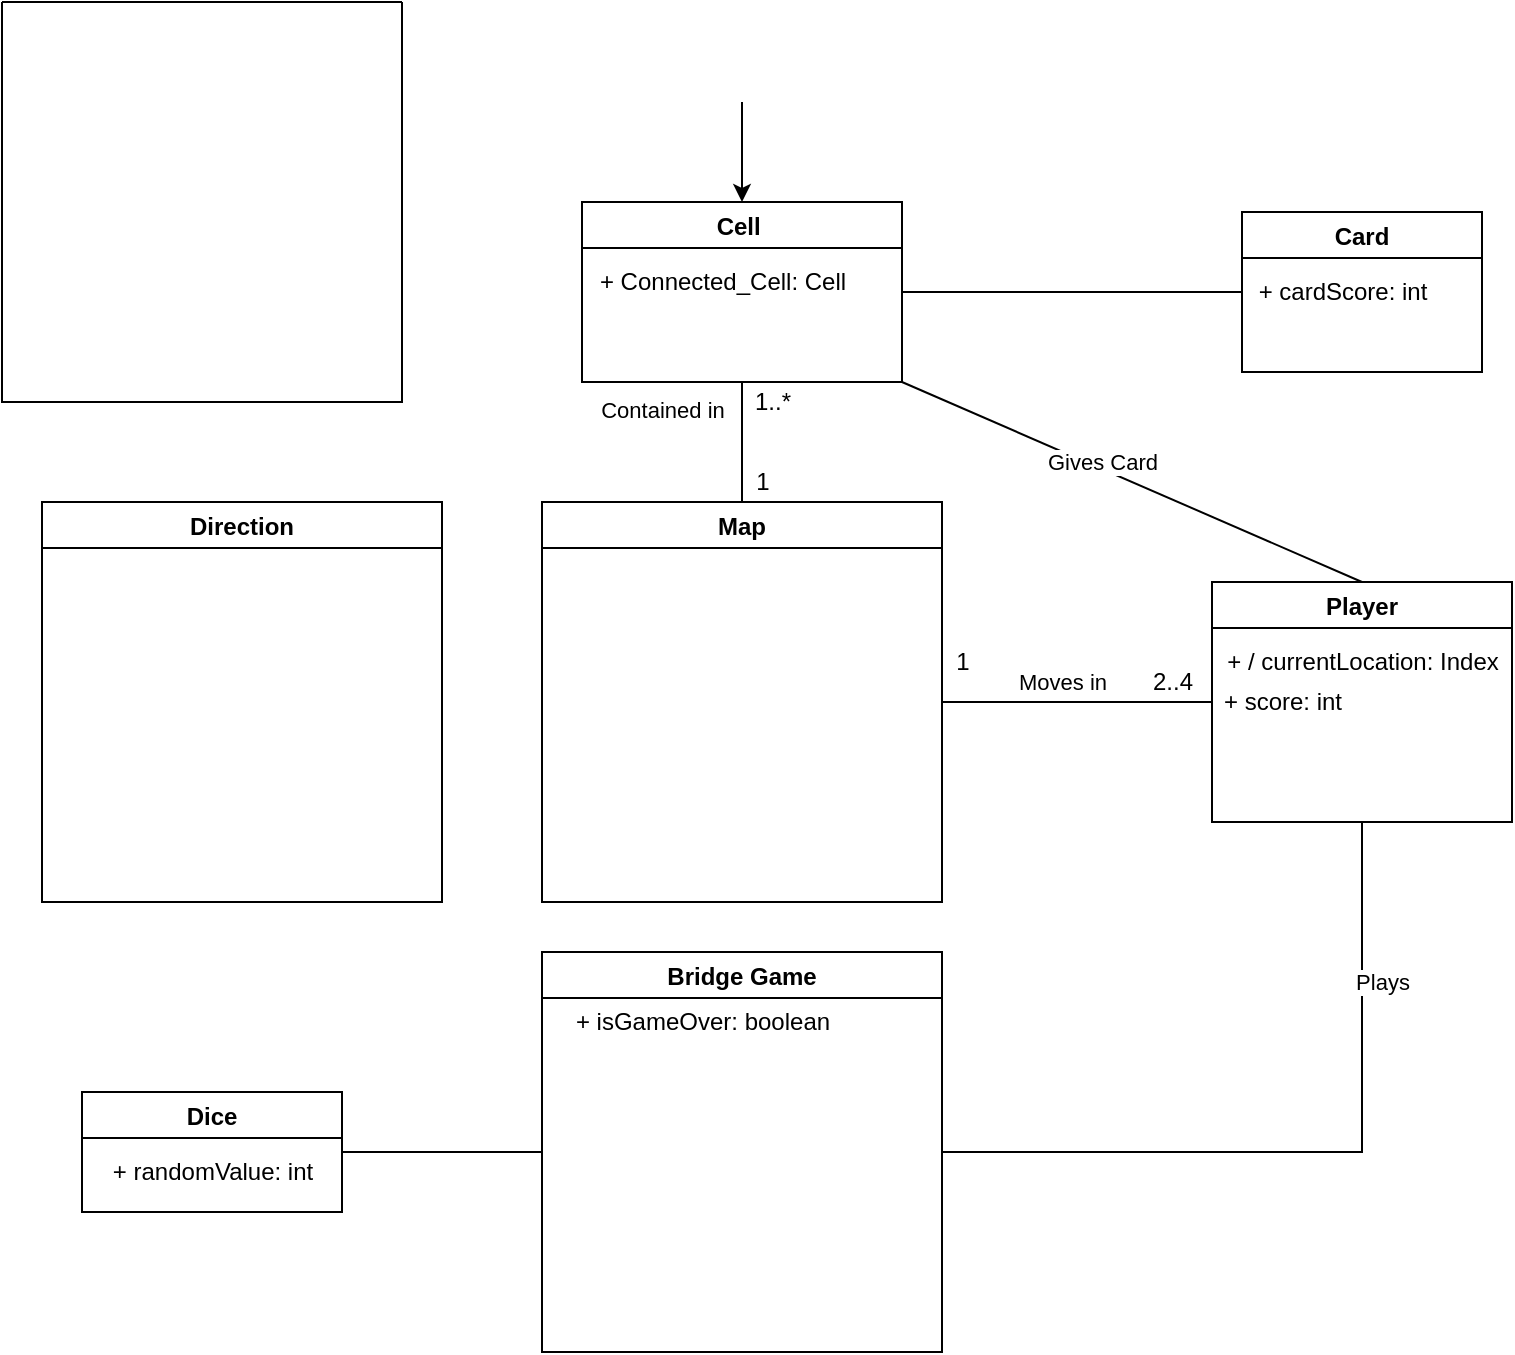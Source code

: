 <mxfile version="19.0.3" type="device"><diagram id="rBLcK08RvgWb6OwdEZl7" name="Page-1"><mxGraphModel dx="1350" dy="712" grid="1" gridSize="10" guides="1" tooltips="1" connect="1" arrows="1" fold="1" page="1" pageScale="1" pageWidth="827" pageHeight="1169" math="0" shadow="0"><root><mxCell id="0"/><mxCell id="1" parent="0"/><mxCell id="YiwsqB88QjHdSiSTUw0C-1" value="Cell " style="swimlane;" vertex="1" parent="1"><mxGeometry x="310" y="110" width="160" height="90" as="geometry"/></mxCell><mxCell id="YiwsqB88QjHdSiSTUw0C-2" value="+ Connected_Cell: Cell" style="text;html=1;align=center;verticalAlign=middle;resizable=0;points=[];autosize=1;strokeColor=none;fillColor=none;" vertex="1" parent="YiwsqB88QjHdSiSTUw0C-1"><mxGeometry y="30" width="140" height="20" as="geometry"/></mxCell><mxCell id="YiwsqB88QjHdSiSTUw0C-4" value="" style="endArrow=none;html=1;rounded=0;entryX=0.5;entryY=1;entryDx=0;entryDy=0;exitX=0.5;exitY=0;exitDx=0;exitDy=0;" edge="1" parent="1" source="YiwsqB88QjHdSiSTUw0C-7" target="YiwsqB88QjHdSiSTUw0C-1"><mxGeometry width="50" height="50" relative="1" as="geometry"><mxPoint x="390" y="280" as="sourcePoint"/><mxPoint x="440" y="340" as="targetPoint"/></mxGeometry></mxCell><mxCell id="YiwsqB88QjHdSiSTUw0C-14" value="Contained in" style="edgeLabel;html=1;align=center;verticalAlign=middle;resizable=0;points=[];" vertex="1" connectable="0" parent="YiwsqB88QjHdSiSTUw0C-4"><mxGeometry x="0.55" y="2" relative="1" as="geometry"><mxPoint x="-38" as="offset"/></mxGeometry></mxCell><mxCell id="YiwsqB88QjHdSiSTUw0C-7" value="Map" style="swimlane;startSize=23;" vertex="1" parent="1"><mxGeometry x="290" y="260" width="200" height="200" as="geometry"/></mxCell><mxCell id="YiwsqB88QjHdSiSTUw0C-8" value="Card" style="swimlane;" vertex="1" parent="1"><mxGeometry x="640" y="115" width="120" height="80" as="geometry"/></mxCell><mxCell id="YiwsqB88QjHdSiSTUw0C-13" value="+ cardScore: int" style="text;html=1;align=center;verticalAlign=middle;resizable=0;points=[];autosize=1;strokeColor=none;fillColor=none;" vertex="1" parent="YiwsqB88QjHdSiSTUw0C-8"><mxGeometry y="30" width="100" height="20" as="geometry"/></mxCell><mxCell id="YiwsqB88QjHdSiSTUw0C-9" value="Player" style="swimlane;" vertex="1" parent="1"><mxGeometry x="625" y="300" width="150" height="120" as="geometry"/></mxCell><mxCell id="YiwsqB88QjHdSiSTUw0C-27" value="+ / currentLocation: Index" style="text;html=1;align=center;verticalAlign=middle;resizable=0;points=[];autosize=1;strokeColor=none;fillColor=none;" vertex="1" parent="YiwsqB88QjHdSiSTUw0C-9"><mxGeometry y="30" width="150" height="20" as="geometry"/></mxCell><mxCell id="YiwsqB88QjHdSiSTUw0C-10" value="Dice" style="swimlane;" vertex="1" parent="1"><mxGeometry x="60" y="555" width="130" height="60" as="geometry"/></mxCell><mxCell id="YiwsqB88QjHdSiSTUw0C-11" value="+ randomValue: int" style="text;html=1;align=center;verticalAlign=middle;resizable=0;points=[];autosize=1;strokeColor=none;fillColor=none;" vertex="1" parent="YiwsqB88QjHdSiSTUw0C-10"><mxGeometry x="5" y="30" width="120" height="20" as="geometry"/></mxCell><mxCell id="YiwsqB88QjHdSiSTUw0C-12" value="Direction" style="swimlane;" vertex="1" parent="1"><mxGeometry x="40" y="260" width="200" height="200" as="geometry"/></mxCell><mxCell id="YiwsqB88QjHdSiSTUw0C-15" value="1..*" style="text;html=1;align=center;verticalAlign=middle;resizable=0;points=[];autosize=1;strokeColor=none;fillColor=none;" vertex="1" parent="1"><mxGeometry x="390" y="200" width="30" height="20" as="geometry"/></mxCell><mxCell id="YiwsqB88QjHdSiSTUw0C-16" value="1" style="text;html=1;align=center;verticalAlign=middle;resizable=0;points=[];autosize=1;strokeColor=none;fillColor=none;" vertex="1" parent="1"><mxGeometry x="390" y="240" width="20" height="20" as="geometry"/></mxCell><mxCell id="YiwsqB88QjHdSiSTUw0C-18" value="" style="endArrow=none;html=1;rounded=0;entryX=0;entryY=0.5;entryDx=0;entryDy=0;exitX=1;exitY=0.5;exitDx=0;exitDy=0;" edge="1" parent="1" source="YiwsqB88QjHdSiSTUw0C-7" target="YiwsqB88QjHdSiSTUw0C-9"><mxGeometry width="50" height="50" relative="1" as="geometry"><mxPoint x="390" y="390" as="sourcePoint"/><mxPoint x="440" y="340" as="targetPoint"/></mxGeometry></mxCell><mxCell id="YiwsqB88QjHdSiSTUw0C-20" value="Moves in" style="edgeLabel;html=1;align=center;verticalAlign=middle;resizable=0;points=[];" vertex="1" connectable="0" parent="YiwsqB88QjHdSiSTUw0C-18"><mxGeometry x="0.332" y="-1" relative="1" as="geometry"><mxPoint x="-30" y="-11" as="offset"/></mxGeometry></mxCell><mxCell id="YiwsqB88QjHdSiSTUw0C-21" value="2..4" style="text;html=1;align=center;verticalAlign=middle;resizable=0;points=[];autosize=1;strokeColor=none;fillColor=none;" vertex="1" parent="1"><mxGeometry x="585" y="340" width="40" height="20" as="geometry"/></mxCell><mxCell id="YiwsqB88QjHdSiSTUw0C-24" value="1" style="text;html=1;align=center;verticalAlign=middle;resizable=0;points=[];autosize=1;strokeColor=none;fillColor=none;" vertex="1" parent="1"><mxGeometry x="490" y="330" width="20" height="20" as="geometry"/></mxCell><mxCell id="YiwsqB88QjHdSiSTUw0C-28" value="" style="endArrow=none;html=1;rounded=0;exitX=0.5;exitY=0;exitDx=0;exitDy=0;entryX=1;entryY=1;entryDx=0;entryDy=0;" edge="1" parent="1" source="YiwsqB88QjHdSiSTUw0C-9" target="YiwsqB88QjHdSiSTUw0C-1"><mxGeometry width="50" height="50" relative="1" as="geometry"><mxPoint x="390" y="390" as="sourcePoint"/><mxPoint x="700" y="240" as="targetPoint"/></mxGeometry></mxCell><mxCell id="YiwsqB88QjHdSiSTUw0C-29" value="Gives Card" style="edgeLabel;html=1;align=center;verticalAlign=middle;resizable=0;points=[];" vertex="1" connectable="0" parent="YiwsqB88QjHdSiSTUw0C-28"><mxGeometry x="0.205" y="2" relative="1" as="geometry"><mxPoint x="9" y="-2" as="offset"/></mxGeometry></mxCell><mxCell id="YiwsqB88QjHdSiSTUw0C-30" value="" style="endArrow=none;html=1;rounded=0;entryX=0;entryY=0.5;entryDx=0;entryDy=0;exitX=1;exitY=0.5;exitDx=0;exitDy=0;" edge="1" parent="1" source="YiwsqB88QjHdSiSTUw0C-1" target="YiwsqB88QjHdSiSTUw0C-8"><mxGeometry width="50" height="50" relative="1" as="geometry"><mxPoint x="390" y="390" as="sourcePoint"/><mxPoint x="570" y="120" as="targetPoint"/></mxGeometry></mxCell><mxCell id="YiwsqB88QjHdSiSTUw0C-31" value="Bridge Game" style="swimlane;startSize=23;" vertex="1" parent="1"><mxGeometry x="290" y="485" width="200" height="200" as="geometry"/></mxCell><mxCell id="YiwsqB88QjHdSiSTUw0C-41" value="+ isGameOver: boolean" style="text;html=1;align=center;verticalAlign=middle;resizable=0;points=[];autosize=1;strokeColor=none;fillColor=none;" vertex="1" parent="YiwsqB88QjHdSiSTUw0C-31"><mxGeometry x="10" y="25" width="140" height="20" as="geometry"/></mxCell><mxCell id="YiwsqB88QjHdSiSTUw0C-32" value="" style="endArrow=none;html=1;rounded=0;entryX=0.5;entryY=1;entryDx=0;entryDy=0;exitX=1;exitY=0.5;exitDx=0;exitDy=0;" edge="1" parent="1" source="YiwsqB88QjHdSiSTUw0C-31" target="YiwsqB88QjHdSiSTUw0C-9"><mxGeometry width="50" height="50" relative="1" as="geometry"><mxPoint x="650" y="580" as="sourcePoint"/><mxPoint x="700" y="530" as="targetPoint"/><Array as="points"><mxPoint x="700" y="585"/></Array></mxGeometry></mxCell><mxCell id="YiwsqB88QjHdSiSTUw0C-33" value="Plays" style="edgeLabel;html=1;align=center;verticalAlign=middle;resizable=0;points=[];" vertex="1" connectable="0" parent="YiwsqB88QjHdSiSTUw0C-32"><mxGeometry x="0.691" y="-2" relative="1" as="geometry"><mxPoint x="8" y="22" as="offset"/></mxGeometry></mxCell><mxCell id="YiwsqB88QjHdSiSTUw0C-40" value="" style="endArrow=none;html=1;rounded=0;strokeColor=default;entryX=0;entryY=0.5;entryDx=0;entryDy=0;exitX=1;exitY=0.5;exitDx=0;exitDy=0;" edge="1" parent="1" source="YiwsqB88QjHdSiSTUw0C-10" target="YiwsqB88QjHdSiSTUw0C-31"><mxGeometry width="50" height="50" relative="1" as="geometry"><mxPoint x="390" y="390" as="sourcePoint"/><mxPoint x="440" y="340" as="targetPoint"/></mxGeometry></mxCell><mxCell id="YiwsqB88QjHdSiSTUw0C-42" value="+ score: int" style="text;html=1;align=center;verticalAlign=middle;resizable=0;points=[];autosize=1;strokeColor=none;fillColor=none;" vertex="1" parent="1"><mxGeometry x="625" y="350" width="70" height="20" as="geometry"/></mxCell><mxCell id="YiwsqB88QjHdSiSTUw0C-43" value="" style="endArrow=classic;html=1;rounded=0;strokeColor=default;entryX=0.5;entryY=0;entryDx=0;entryDy=0;" edge="1" parent="1" target="YiwsqB88QjHdSiSTUw0C-1"><mxGeometry width="50" height="50" relative="1" as="geometry"><mxPoint x="390" y="60" as="sourcePoint"/><mxPoint x="440" y="340" as="targetPoint"/></mxGeometry></mxCell><mxCell id="YiwsqB88QjHdSiSTUw0C-44" value="" style="swimlane;startSize=0;" vertex="1" parent="1"><mxGeometry x="20" y="10" width="200" height="200" as="geometry"/></mxCell></root></mxGraphModel></diagram></mxfile>